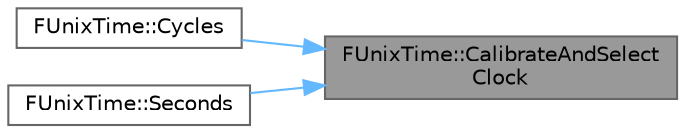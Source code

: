 digraph "FUnixTime::CalibrateAndSelectClock"
{
 // INTERACTIVE_SVG=YES
 // LATEX_PDF_SIZE
  bgcolor="transparent";
  edge [fontname=Helvetica,fontsize=10,labelfontname=Helvetica,labelfontsize=10];
  node [fontname=Helvetica,fontsize=10,shape=box,height=0.2,width=0.4];
  rankdir="RL";
  Node1 [id="Node000001",label="FUnixTime::CalibrateAndSelect\lClock",height=0.2,width=0.4,color="gray40", fillcolor="grey60", style="filled", fontcolor="black",tooltip="Benchmarks clock_gettime(), possibly switches to something else is too slow."];
  Node1 -> Node2 [id="edge1_Node000001_Node000002",dir="back",color="steelblue1",style="solid",tooltip=" "];
  Node2 [id="Node000002",label="FUnixTime::Cycles",height=0.2,width=0.4,color="grey40", fillcolor="white", style="filled",URL="$d8/d91/structFUnixTime.html#a55cd2408dc65ac7845478d9c357d048d",tooltip=" "];
  Node1 -> Node3 [id="edge2_Node000001_Node000003",dir="back",color="steelblue1",style="solid",tooltip=" "];
  Node3 [id="Node000003",label="FUnixTime::Seconds",height=0.2,width=0.4,color="grey40", fillcolor="white", style="filled",URL="$d8/d91/structFUnixTime.html#ad5a17c5cfd9216e58574e648ea9903bc",tooltip=" "];
}
